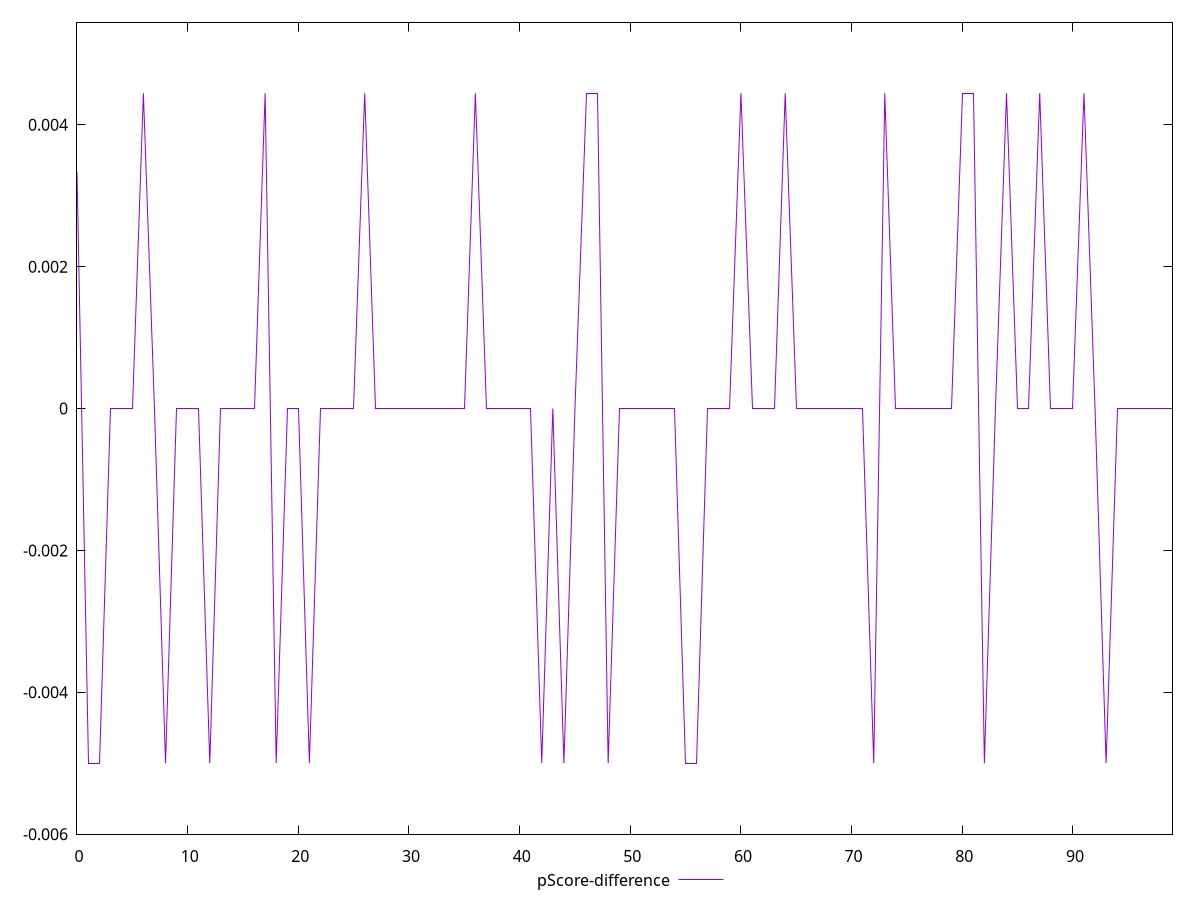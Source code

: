 reset

$pScoreDifference <<EOF
0 0.0033333333333332993
1 -0.0050000000000000044
2 -0.0050000000000000044
3 0
4 0
5 0
6 0.004444444444444473
7 0
8 -0.0050000000000000044
9 0
10 0
11 0
12 -0.0050000000000000044
13 0
14 0
15 0
16 0
17 0.004444444444444473
18 -0.0050000000000000044
19 0
20 0
21 -0.0050000000000000044
22 0
23 0
24 0
25 0
26 0.004444444444444473
27 0
28 0
29 0
30 0
31 0
32 0
33 0
34 0
35 0
36 0.004444444444444473
37 0
38 0
39 0
40 0
41 0
42 -0.0050000000000000044
43 0
44 -0.0050000000000000044
45 0
46 0.004444444444444473
47 0.004444444444444473
48 -0.0050000000000000044
49 0
50 0
51 0
52 0
53 0
54 0
55 -0.0050000000000000044
56 -0.0050000000000000044
57 0
58 0
59 0
60 0.004444444444444473
61 0
62 0
63 0
64 0.004444444444444473
65 0
66 0
67 0
68 0
69 0
70 0
71 0
72 -0.0050000000000000044
73 0.004444444444444473
74 0
75 0
76 0
77 0
78 0
79 0
80 0.004444444444444473
81 0.004444444444444473
82 -0.0050000000000000044
83 0
84 0.004444444444444473
85 0
86 0
87 0.004444444444444473
88 0
89 0
90 0
91 0.004444444444444473
92 0
93 -0.0050000000000000044
94 0
95 0
96 0
97 0
98 0
99 0
EOF

set key outside below
set xrange [0:99]
set yrange [-0.0060000000000000045:0.005444444444444473]
set trange [-0.0060000000000000045:0.005444444444444473]
set terminal svg size 640, 500 enhanced background rgb 'white'
set output "report_00019_2021-02-10T18-14-37.922Z//offscreen-images/samples/pages+cached+noadtech/pScore-difference/values.svg"

plot $pScoreDifference title "pScore-difference" with line

reset
